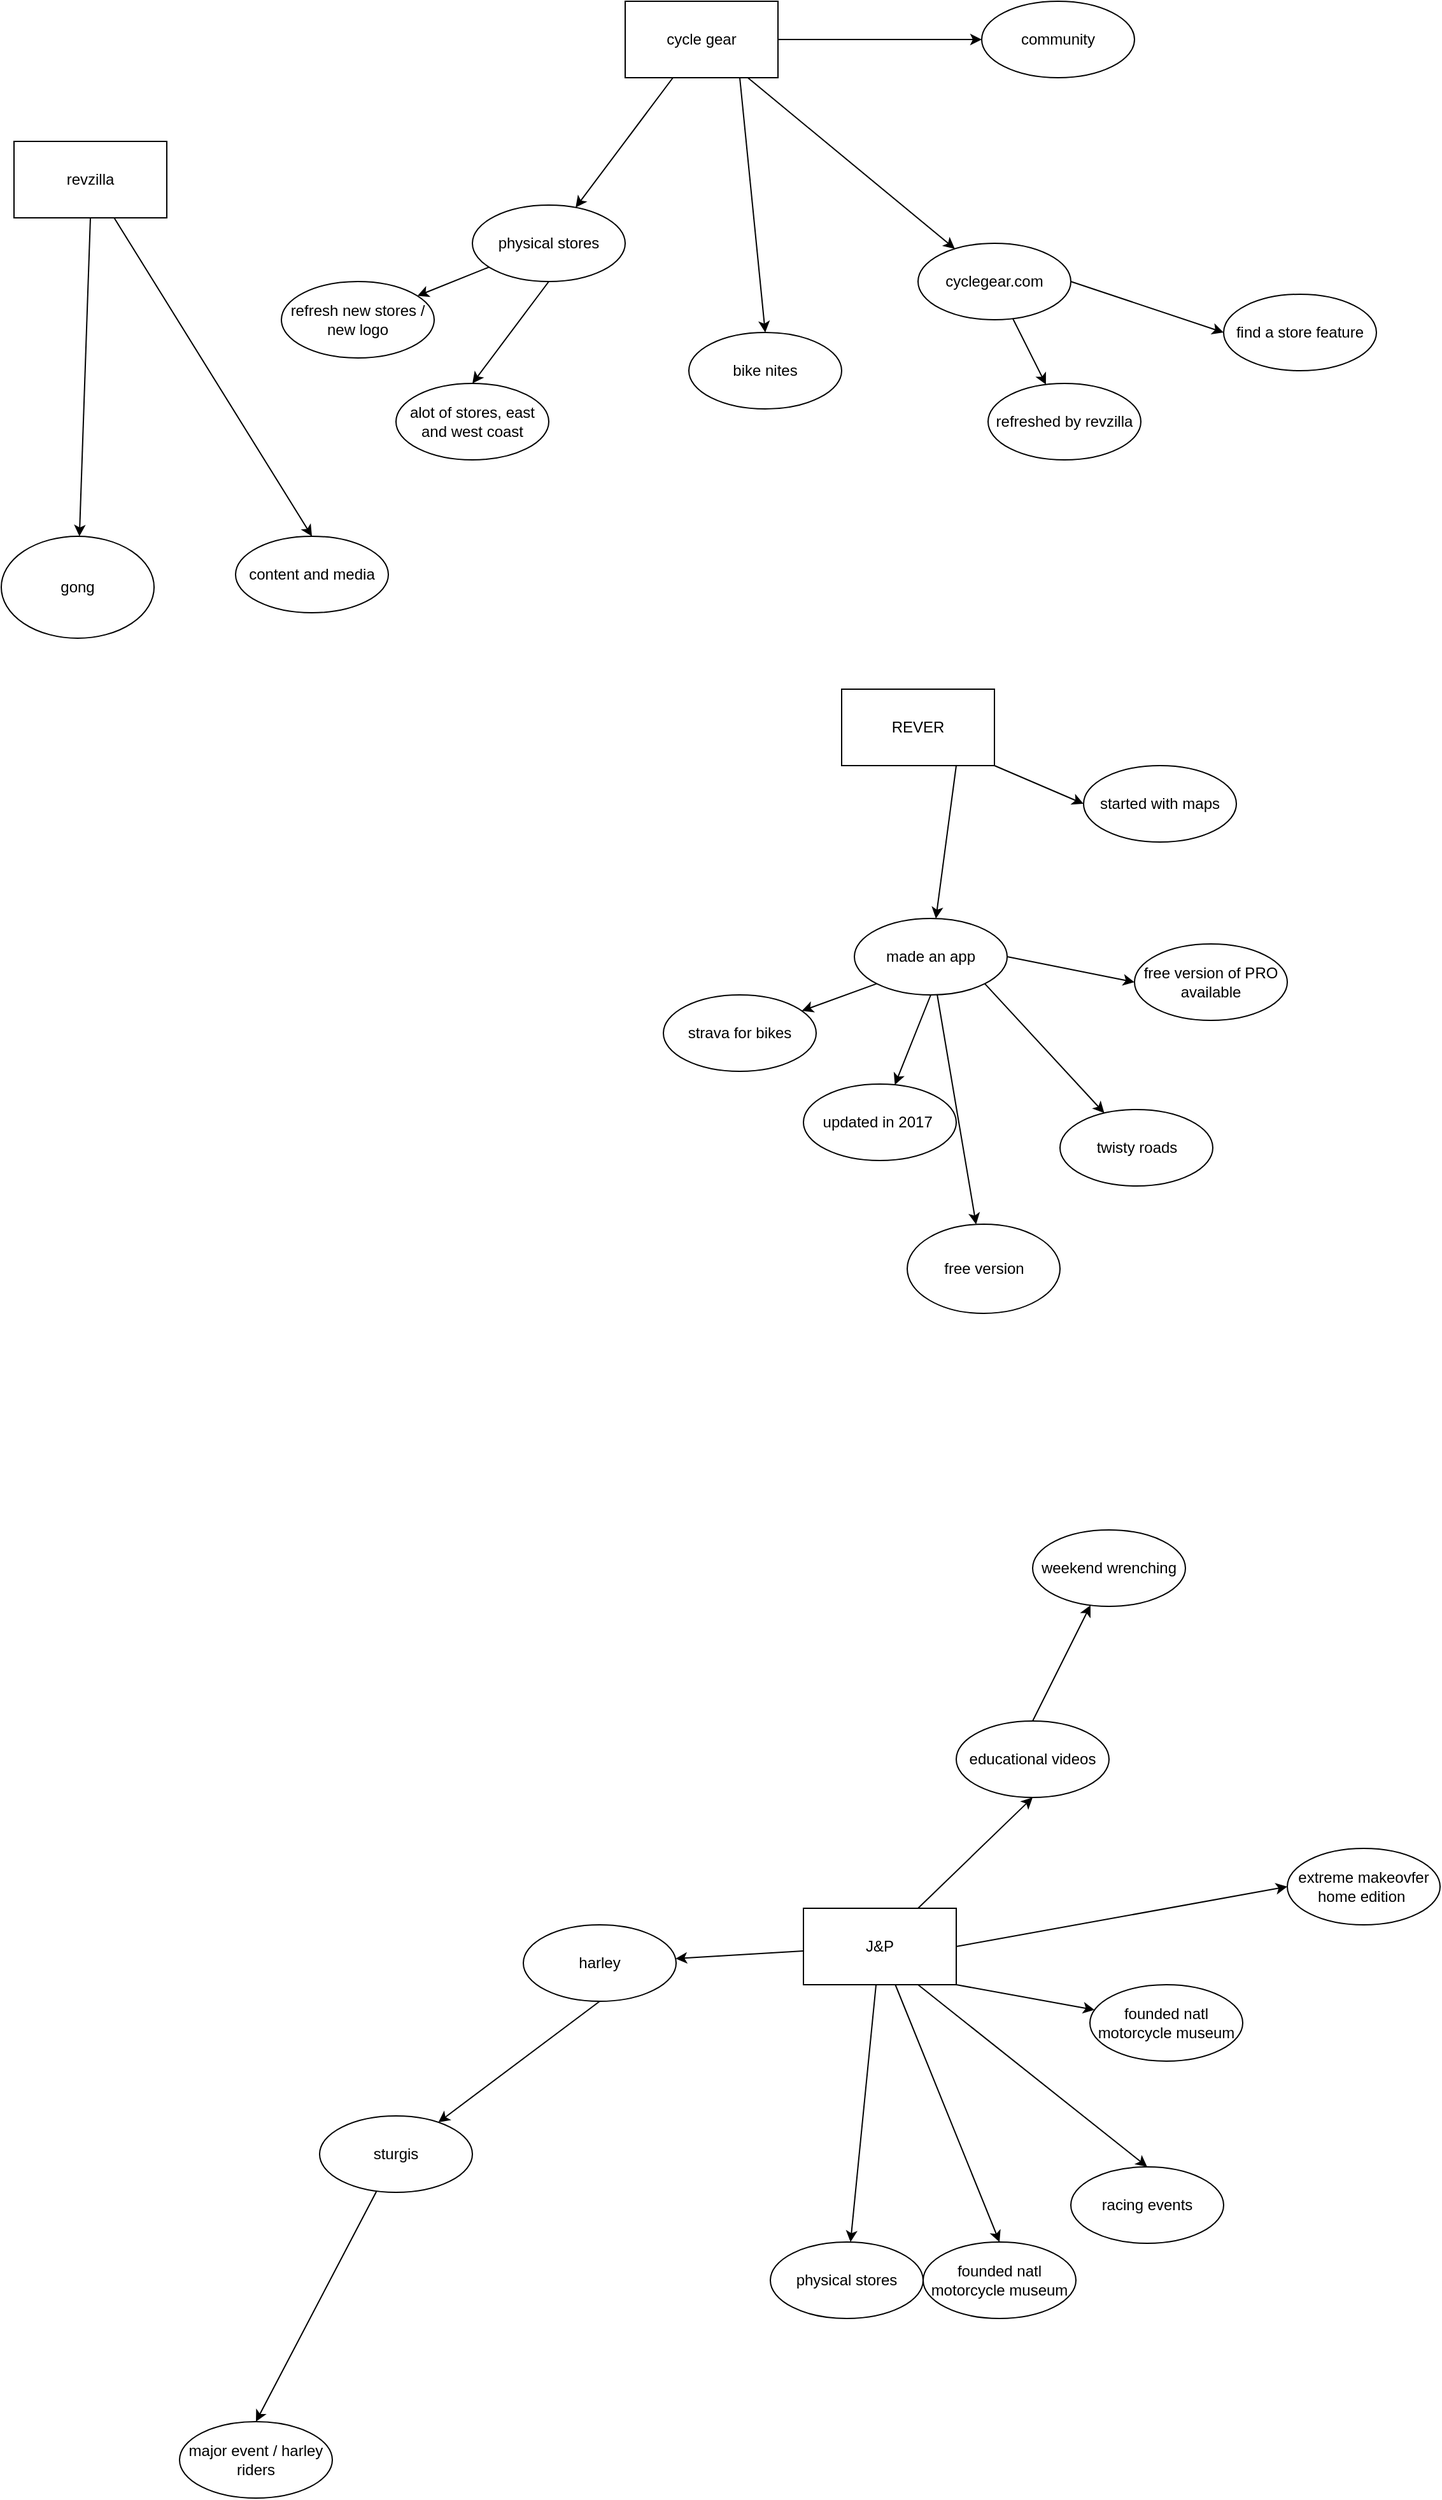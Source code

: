 <mxfile version="14.9.5" type="github">
  <diagram id="1rZGusdmipl7QPGgHFPR" name="business overview">
    <mxGraphModel dx="773" dy="-195" grid="1" gridSize="10" guides="1" tooltips="1" connect="1" arrows="1" fold="1" page="1" pageScale="1" pageWidth="850" pageHeight="1100" math="0" shadow="0">
      <root>
        <mxCell id="0" />
        <mxCell id="1" parent="0" />
        <mxCell id="omMH6RqaeNKXVrwGz2Zw-1" style="rounded=0;orthogonalLoop=1;jettySize=auto;html=1;exitX=0.5;exitY=1;exitDx=0;exitDy=0;" edge="1" parent="1" source="omMH6RqaeNKXVrwGz2Zw-3" target="omMH6RqaeNKXVrwGz2Zw-4">
          <mxGeometry relative="1" as="geometry" />
        </mxCell>
        <mxCell id="omMH6RqaeNKXVrwGz2Zw-2" style="edgeStyle=none;rounded=0;orthogonalLoop=1;jettySize=auto;html=1;entryX=0.5;entryY=0;entryDx=0;entryDy=0;" edge="1" parent="1" source="omMH6RqaeNKXVrwGz2Zw-3" target="omMH6RqaeNKXVrwGz2Zw-5">
          <mxGeometry relative="1" as="geometry" />
        </mxCell>
        <mxCell id="omMH6RqaeNKXVrwGz2Zw-3" value="revzilla&lt;br&gt;" style="rounded=0;whiteSpace=wrap;html=1;" vertex="1" parent="1">
          <mxGeometry x="1170" y="1330" width="120" height="60" as="geometry" />
        </mxCell>
        <mxCell id="omMH6RqaeNKXVrwGz2Zw-4" value="gong&lt;br&gt;" style="ellipse;whiteSpace=wrap;html=1;fontFamily=Helvetica;fontSize=12;fontColor=#000000;align=center;strokeColor=#000000;fillColor=#ffffff;" vertex="1" parent="1">
          <mxGeometry x="1160" y="1640" width="120" height="80" as="geometry" />
        </mxCell>
        <mxCell id="omMH6RqaeNKXVrwGz2Zw-5" value="content and media" style="ellipse;whiteSpace=wrap;html=1;fontFamily=Helvetica;fontSize=12;fontColor=#000000;align=center;strokeColor=#000000;fillColor=#ffffff;" vertex="1" parent="1">
          <mxGeometry x="1344" y="1640" width="120" height="60" as="geometry" />
        </mxCell>
        <mxCell id="omMH6RqaeNKXVrwGz2Zw-6" value="" style="edgeStyle=none;rounded=0;orthogonalLoop=1;jettySize=auto;html=1;" edge="1" parent="1" source="omMH6RqaeNKXVrwGz2Zw-10" target="omMH6RqaeNKXVrwGz2Zw-13">
          <mxGeometry relative="1" as="geometry" />
        </mxCell>
        <mxCell id="omMH6RqaeNKXVrwGz2Zw-7" style="edgeStyle=none;rounded=0;orthogonalLoop=1;jettySize=auto;html=1;exitX=0.75;exitY=1;exitDx=0;exitDy=0;entryX=0.5;entryY=0;entryDx=0;entryDy=0;" edge="1" parent="1" source="omMH6RqaeNKXVrwGz2Zw-10" target="omMH6RqaeNKXVrwGz2Zw-14">
          <mxGeometry relative="1" as="geometry" />
        </mxCell>
        <mxCell id="omMH6RqaeNKXVrwGz2Zw-8" style="edgeStyle=none;rounded=0;orthogonalLoop=1;jettySize=auto;html=1;entryX=0;entryY=0.5;entryDx=0;entryDy=0;" edge="1" parent="1" source="omMH6RqaeNKXVrwGz2Zw-10" target="omMH6RqaeNKXVrwGz2Zw-15">
          <mxGeometry relative="1" as="geometry" />
        </mxCell>
        <mxCell id="omMH6RqaeNKXVrwGz2Zw-9" value="" style="edgeStyle=none;rounded=0;orthogonalLoop=1;jettySize=auto;html=1;" edge="1" parent="1" source="omMH6RqaeNKXVrwGz2Zw-10" target="omMH6RqaeNKXVrwGz2Zw-19">
          <mxGeometry relative="1" as="geometry" />
        </mxCell>
        <mxCell id="omMH6RqaeNKXVrwGz2Zw-10" value="cycle gear" style="rounded=0;whiteSpace=wrap;html=1;" vertex="1" parent="1">
          <mxGeometry x="1650" y="1220" width="120" height="60" as="geometry" />
        </mxCell>
        <mxCell id="omMH6RqaeNKXVrwGz2Zw-11" style="edgeStyle=none;rounded=0;orthogonalLoop=1;jettySize=auto;html=1;exitX=0.5;exitY=1;exitDx=0;exitDy=0;entryX=0.5;entryY=0;entryDx=0;entryDy=0;" edge="1" parent="1" source="omMH6RqaeNKXVrwGz2Zw-13" target="omMH6RqaeNKXVrwGz2Zw-16">
          <mxGeometry relative="1" as="geometry" />
        </mxCell>
        <mxCell id="omMH6RqaeNKXVrwGz2Zw-12" value="" style="edgeStyle=none;rounded=0;orthogonalLoop=1;jettySize=auto;html=1;" edge="1" parent="1" source="omMH6RqaeNKXVrwGz2Zw-13" target="omMH6RqaeNKXVrwGz2Zw-22">
          <mxGeometry relative="1" as="geometry" />
        </mxCell>
        <mxCell id="omMH6RqaeNKXVrwGz2Zw-13" value="physical stores" style="ellipse;whiteSpace=wrap;html=1;rounded=0;" vertex="1" parent="1">
          <mxGeometry x="1530" y="1380" width="120" height="60" as="geometry" />
        </mxCell>
        <mxCell id="omMH6RqaeNKXVrwGz2Zw-14" value="bike nites" style="ellipse;whiteSpace=wrap;html=1;rounded=0;" vertex="1" parent="1">
          <mxGeometry x="1700" y="1480" width="120" height="60" as="geometry" />
        </mxCell>
        <mxCell id="omMH6RqaeNKXVrwGz2Zw-15" value="community" style="ellipse;whiteSpace=wrap;html=1;rounded=0;" vertex="1" parent="1">
          <mxGeometry x="1930" y="1220" width="120" height="60" as="geometry" />
        </mxCell>
        <mxCell id="omMH6RqaeNKXVrwGz2Zw-16" value="alot of stores, east and west coast" style="ellipse;whiteSpace=wrap;html=1;rounded=0;" vertex="1" parent="1">
          <mxGeometry x="1470" y="1520" width="120" height="60" as="geometry" />
        </mxCell>
        <mxCell id="omMH6RqaeNKXVrwGz2Zw-17" value="" style="edgeStyle=none;rounded=0;orthogonalLoop=1;jettySize=auto;html=1;" edge="1" parent="1" source="omMH6RqaeNKXVrwGz2Zw-19" target="omMH6RqaeNKXVrwGz2Zw-20">
          <mxGeometry relative="1" as="geometry" />
        </mxCell>
        <mxCell id="omMH6RqaeNKXVrwGz2Zw-18" style="edgeStyle=none;rounded=0;orthogonalLoop=1;jettySize=auto;html=1;exitX=1;exitY=0.5;exitDx=0;exitDy=0;entryX=0;entryY=0.5;entryDx=0;entryDy=0;" edge="1" parent="1" source="omMH6RqaeNKXVrwGz2Zw-19" target="omMH6RqaeNKXVrwGz2Zw-21">
          <mxGeometry relative="1" as="geometry" />
        </mxCell>
        <mxCell id="omMH6RqaeNKXVrwGz2Zw-19" value="cyclegear.com" style="ellipse;whiteSpace=wrap;html=1;rounded=0;" vertex="1" parent="1">
          <mxGeometry x="1880" y="1410" width="120" height="60" as="geometry" />
        </mxCell>
        <mxCell id="omMH6RqaeNKXVrwGz2Zw-20" value="refreshed by revzilla" style="ellipse;whiteSpace=wrap;html=1;rounded=0;" vertex="1" parent="1">
          <mxGeometry x="1935" y="1520" width="120" height="60" as="geometry" />
        </mxCell>
        <mxCell id="omMH6RqaeNKXVrwGz2Zw-21" value="find a store feature" style="ellipse;whiteSpace=wrap;html=1;rounded=0;" vertex="1" parent="1">
          <mxGeometry x="2120" y="1450" width="120" height="60" as="geometry" />
        </mxCell>
        <mxCell id="omMH6RqaeNKXVrwGz2Zw-22" value="refresh new stores / new logo" style="ellipse;whiteSpace=wrap;html=1;rounded=0;" vertex="1" parent="1">
          <mxGeometry x="1380" y="1440" width="120" height="60" as="geometry" />
        </mxCell>
        <mxCell id="omMH6RqaeNKXVrwGz2Zw-23" value="" style="edgeStyle=none;rounded=0;orthogonalLoop=1;jettySize=auto;html=1;" edge="1" parent="1" source="omMH6RqaeNKXVrwGz2Zw-30" target="omMH6RqaeNKXVrwGz2Zw-32">
          <mxGeometry relative="1" as="geometry" />
        </mxCell>
        <mxCell id="omMH6RqaeNKXVrwGz2Zw-24" value="" style="edgeStyle=none;rounded=0;orthogonalLoop=1;jettySize=auto;html=1;" edge="1" parent="1" source="omMH6RqaeNKXVrwGz2Zw-30" target="omMH6RqaeNKXVrwGz2Zw-33">
          <mxGeometry relative="1" as="geometry" />
        </mxCell>
        <mxCell id="omMH6RqaeNKXVrwGz2Zw-25" style="edgeStyle=none;rounded=0;orthogonalLoop=1;jettySize=auto;html=1;exitX=0.75;exitY=1;exitDx=0;exitDy=0;entryX=0.5;entryY=0;entryDx=0;entryDy=0;" edge="1" parent="1" source="omMH6RqaeNKXVrwGz2Zw-30" target="omMH6RqaeNKXVrwGz2Zw-34">
          <mxGeometry relative="1" as="geometry" />
        </mxCell>
        <mxCell id="omMH6RqaeNKXVrwGz2Zw-26" style="edgeStyle=none;rounded=0;orthogonalLoop=1;jettySize=auto;html=1;exitX=1;exitY=1;exitDx=0;exitDy=0;" edge="1" parent="1" source="omMH6RqaeNKXVrwGz2Zw-30" target="omMH6RqaeNKXVrwGz2Zw-38">
          <mxGeometry relative="1" as="geometry" />
        </mxCell>
        <mxCell id="omMH6RqaeNKXVrwGz2Zw-27" style="edgeStyle=none;rounded=0;orthogonalLoop=1;jettySize=auto;html=1;entryX=0.5;entryY=0;entryDx=0;entryDy=0;" edge="1" parent="1" source="omMH6RqaeNKXVrwGz2Zw-30" target="omMH6RqaeNKXVrwGz2Zw-39">
          <mxGeometry relative="1" as="geometry" />
        </mxCell>
        <mxCell id="omMH6RqaeNKXVrwGz2Zw-28" style="edgeStyle=none;rounded=0;orthogonalLoop=1;jettySize=auto;html=1;exitX=1;exitY=0.5;exitDx=0;exitDy=0;entryX=0;entryY=0.5;entryDx=0;entryDy=0;" edge="1" parent="1" source="omMH6RqaeNKXVrwGz2Zw-30" target="omMH6RqaeNKXVrwGz2Zw-40">
          <mxGeometry relative="1" as="geometry" />
        </mxCell>
        <mxCell id="omMH6RqaeNKXVrwGz2Zw-29" style="edgeStyle=none;rounded=0;orthogonalLoop=1;jettySize=auto;html=1;exitX=0.75;exitY=0;exitDx=0;exitDy=0;entryX=0.5;entryY=1;entryDx=0;entryDy=0;" edge="1" parent="1" source="omMH6RqaeNKXVrwGz2Zw-30" target="omMH6RqaeNKXVrwGz2Zw-43">
          <mxGeometry relative="1" as="geometry" />
        </mxCell>
        <mxCell id="omMH6RqaeNKXVrwGz2Zw-30" value="J&amp;amp;P" style="rounded=0;whiteSpace=wrap;html=1;" vertex="1" parent="1">
          <mxGeometry x="1790" y="2717" width="120" height="60" as="geometry" />
        </mxCell>
        <mxCell id="omMH6RqaeNKXVrwGz2Zw-31" style="edgeStyle=none;rounded=0;orthogonalLoop=1;jettySize=auto;html=1;exitX=0.5;exitY=1;exitDx=0;exitDy=0;" edge="1" parent="1" source="omMH6RqaeNKXVrwGz2Zw-32" target="omMH6RqaeNKXVrwGz2Zw-36">
          <mxGeometry relative="1" as="geometry" />
        </mxCell>
        <mxCell id="omMH6RqaeNKXVrwGz2Zw-32" value="harley" style="ellipse;whiteSpace=wrap;html=1;rounded=0;" vertex="1" parent="1">
          <mxGeometry x="1570" y="2730" width="120" height="60" as="geometry" />
        </mxCell>
        <mxCell id="omMH6RqaeNKXVrwGz2Zw-33" value="physical stores" style="ellipse;whiteSpace=wrap;html=1;rounded=0;" vertex="1" parent="1">
          <mxGeometry x="1764" y="2979" width="120" height="60" as="geometry" />
        </mxCell>
        <mxCell id="omMH6RqaeNKXVrwGz2Zw-34" value="racing events" style="ellipse;whiteSpace=wrap;html=1;rounded=0;" vertex="1" parent="1">
          <mxGeometry x="2000" y="2920" width="120" height="60" as="geometry" />
        </mxCell>
        <mxCell id="omMH6RqaeNKXVrwGz2Zw-35" style="edgeStyle=none;rounded=0;orthogonalLoop=1;jettySize=auto;html=1;entryX=0.5;entryY=0;entryDx=0;entryDy=0;" edge="1" parent="1" source="omMH6RqaeNKXVrwGz2Zw-36" target="omMH6RqaeNKXVrwGz2Zw-37">
          <mxGeometry relative="1" as="geometry" />
        </mxCell>
        <mxCell id="omMH6RqaeNKXVrwGz2Zw-36" value="sturgis" style="ellipse;whiteSpace=wrap;html=1;rounded=0;" vertex="1" parent="1">
          <mxGeometry x="1410" y="2880" width="120" height="60" as="geometry" />
        </mxCell>
        <mxCell id="omMH6RqaeNKXVrwGz2Zw-37" value="major event / harley riders" style="ellipse;whiteSpace=wrap;html=1;rounded=0;" vertex="1" parent="1">
          <mxGeometry x="1300" y="3120" width="120" height="60" as="geometry" />
        </mxCell>
        <mxCell id="omMH6RqaeNKXVrwGz2Zw-38" value="founded natl motorcycle museum" style="ellipse;whiteSpace=wrap;html=1;rounded=0;" vertex="1" parent="1">
          <mxGeometry x="2015" y="2777" width="120" height="60" as="geometry" />
        </mxCell>
        <mxCell id="omMH6RqaeNKXVrwGz2Zw-39" value="founded natl motorcycle museum" style="ellipse;whiteSpace=wrap;html=1;rounded=0;" vertex="1" parent="1">
          <mxGeometry x="1884" y="2979" width="120" height="60" as="geometry" />
        </mxCell>
        <mxCell id="omMH6RqaeNKXVrwGz2Zw-40" value="extreme makeovfer home edition&amp;nbsp;" style="ellipse;whiteSpace=wrap;html=1;rounded=0;" vertex="1" parent="1">
          <mxGeometry x="2170" y="2670" width="120" height="60" as="geometry" />
        </mxCell>
        <mxCell id="omMH6RqaeNKXVrwGz2Zw-41" value="weekend wrenching" style="ellipse;whiteSpace=wrap;html=1;rounded=0;" vertex="1" parent="1">
          <mxGeometry x="1970" y="2420" width="120" height="60" as="geometry" />
        </mxCell>
        <mxCell id="omMH6RqaeNKXVrwGz2Zw-42" style="edgeStyle=none;rounded=0;orthogonalLoop=1;jettySize=auto;html=1;exitX=0.5;exitY=0;exitDx=0;exitDy=0;" edge="1" parent="1" source="omMH6RqaeNKXVrwGz2Zw-43" target="omMH6RqaeNKXVrwGz2Zw-41">
          <mxGeometry relative="1" as="geometry" />
        </mxCell>
        <mxCell id="omMH6RqaeNKXVrwGz2Zw-43" value="educational videos" style="ellipse;whiteSpace=wrap;html=1;rounded=0;" vertex="1" parent="1">
          <mxGeometry x="1910" y="2570" width="120" height="60" as="geometry" />
        </mxCell>
        <mxCell id="omMH6RqaeNKXVrwGz2Zw-44" style="edgeStyle=none;rounded=0;orthogonalLoop=1;jettySize=auto;html=1;exitX=1;exitY=1;exitDx=0;exitDy=0;entryX=0;entryY=0.5;entryDx=0;entryDy=0;" edge="1" parent="1" source="omMH6RqaeNKXVrwGz2Zw-46" target="omMH6RqaeNKXVrwGz2Zw-47">
          <mxGeometry relative="1" as="geometry" />
        </mxCell>
        <mxCell id="omMH6RqaeNKXVrwGz2Zw-45" style="edgeStyle=none;rounded=0;orthogonalLoop=1;jettySize=auto;html=1;exitX=0.75;exitY=1;exitDx=0;exitDy=0;" edge="1" parent="1" source="omMH6RqaeNKXVrwGz2Zw-46" target="omMH6RqaeNKXVrwGz2Zw-53">
          <mxGeometry relative="1" as="geometry" />
        </mxCell>
        <mxCell id="omMH6RqaeNKXVrwGz2Zw-46" value="REVER" style="rounded=0;whiteSpace=wrap;html=1;" vertex="1" parent="1">
          <mxGeometry x="1820" y="1760" width="120" height="60" as="geometry" />
        </mxCell>
        <mxCell id="omMH6RqaeNKXVrwGz2Zw-47" value="started with maps" style="ellipse;whiteSpace=wrap;html=1;rounded=0;" vertex="1" parent="1">
          <mxGeometry x="2010" y="1820" width="120" height="60" as="geometry" />
        </mxCell>
        <mxCell id="omMH6RqaeNKXVrwGz2Zw-48" value="" style="edgeStyle=none;rounded=0;orthogonalLoop=1;jettySize=auto;html=1;" edge="1" parent="1" source="omMH6RqaeNKXVrwGz2Zw-53" target="omMH6RqaeNKXVrwGz2Zw-54">
          <mxGeometry relative="1" as="geometry" />
        </mxCell>
        <mxCell id="omMH6RqaeNKXVrwGz2Zw-49" style="edgeStyle=none;rounded=0;orthogonalLoop=1;jettySize=auto;html=1;exitX=0;exitY=1;exitDx=0;exitDy=0;" edge="1" parent="1" source="omMH6RqaeNKXVrwGz2Zw-53" target="omMH6RqaeNKXVrwGz2Zw-55">
          <mxGeometry relative="1" as="geometry" />
        </mxCell>
        <mxCell id="omMH6RqaeNKXVrwGz2Zw-50" style="edgeStyle=none;rounded=0;orthogonalLoop=1;jettySize=auto;html=1;exitX=0.5;exitY=1;exitDx=0;exitDy=0;" edge="1" parent="1" source="omMH6RqaeNKXVrwGz2Zw-53" target="omMH6RqaeNKXVrwGz2Zw-56">
          <mxGeometry relative="1" as="geometry" />
        </mxCell>
        <mxCell id="omMH6RqaeNKXVrwGz2Zw-51" style="edgeStyle=none;rounded=0;orthogonalLoop=1;jettySize=auto;html=1;exitX=1;exitY=1;exitDx=0;exitDy=0;" edge="1" parent="1" source="omMH6RqaeNKXVrwGz2Zw-53" target="omMH6RqaeNKXVrwGz2Zw-57">
          <mxGeometry relative="1" as="geometry" />
        </mxCell>
        <mxCell id="omMH6RqaeNKXVrwGz2Zw-52" style="rounded=0;orthogonalLoop=1;jettySize=auto;html=1;exitX=1;exitY=0.5;exitDx=0;exitDy=0;entryX=0;entryY=0.5;entryDx=0;entryDy=0;" edge="1" parent="1" source="omMH6RqaeNKXVrwGz2Zw-53" target="omMH6RqaeNKXVrwGz2Zw-58">
          <mxGeometry relative="1" as="geometry" />
        </mxCell>
        <mxCell id="omMH6RqaeNKXVrwGz2Zw-53" value="made an app" style="ellipse;whiteSpace=wrap;html=1;rounded=0;" vertex="1" parent="1">
          <mxGeometry x="1830" y="1940" width="120" height="60" as="geometry" />
        </mxCell>
        <mxCell id="omMH6RqaeNKXVrwGz2Zw-54" value="free version&lt;br&gt;" style="ellipse;whiteSpace=wrap;html=1;rounded=0;" vertex="1" parent="1">
          <mxGeometry x="1871.5" y="2180" width="120" height="70" as="geometry" />
        </mxCell>
        <mxCell id="omMH6RqaeNKXVrwGz2Zw-55" value="strava for bikes" style="ellipse;whiteSpace=wrap;html=1;rounded=0;" vertex="1" parent="1">
          <mxGeometry x="1680" y="2000" width="120" height="60" as="geometry" />
        </mxCell>
        <mxCell id="omMH6RqaeNKXVrwGz2Zw-56" value="updated in 2017&amp;nbsp;" style="ellipse;whiteSpace=wrap;html=1;rounded=0;" vertex="1" parent="1">
          <mxGeometry x="1790" y="2070" width="120" height="60" as="geometry" />
        </mxCell>
        <mxCell id="omMH6RqaeNKXVrwGz2Zw-57" value="twisty roads" style="ellipse;whiteSpace=wrap;html=1;rounded=0;" vertex="1" parent="1">
          <mxGeometry x="1991.5" y="2090" width="120" height="60" as="geometry" />
        </mxCell>
        <mxCell id="omMH6RqaeNKXVrwGz2Zw-58" value="free version of PRO available" style="ellipse;whiteSpace=wrap;html=1;rounded=0;" vertex="1" parent="1">
          <mxGeometry x="2050" y="1960" width="120" height="60" as="geometry" />
        </mxCell>
      </root>
    </mxGraphModel>
  </diagram>
</mxfile>
